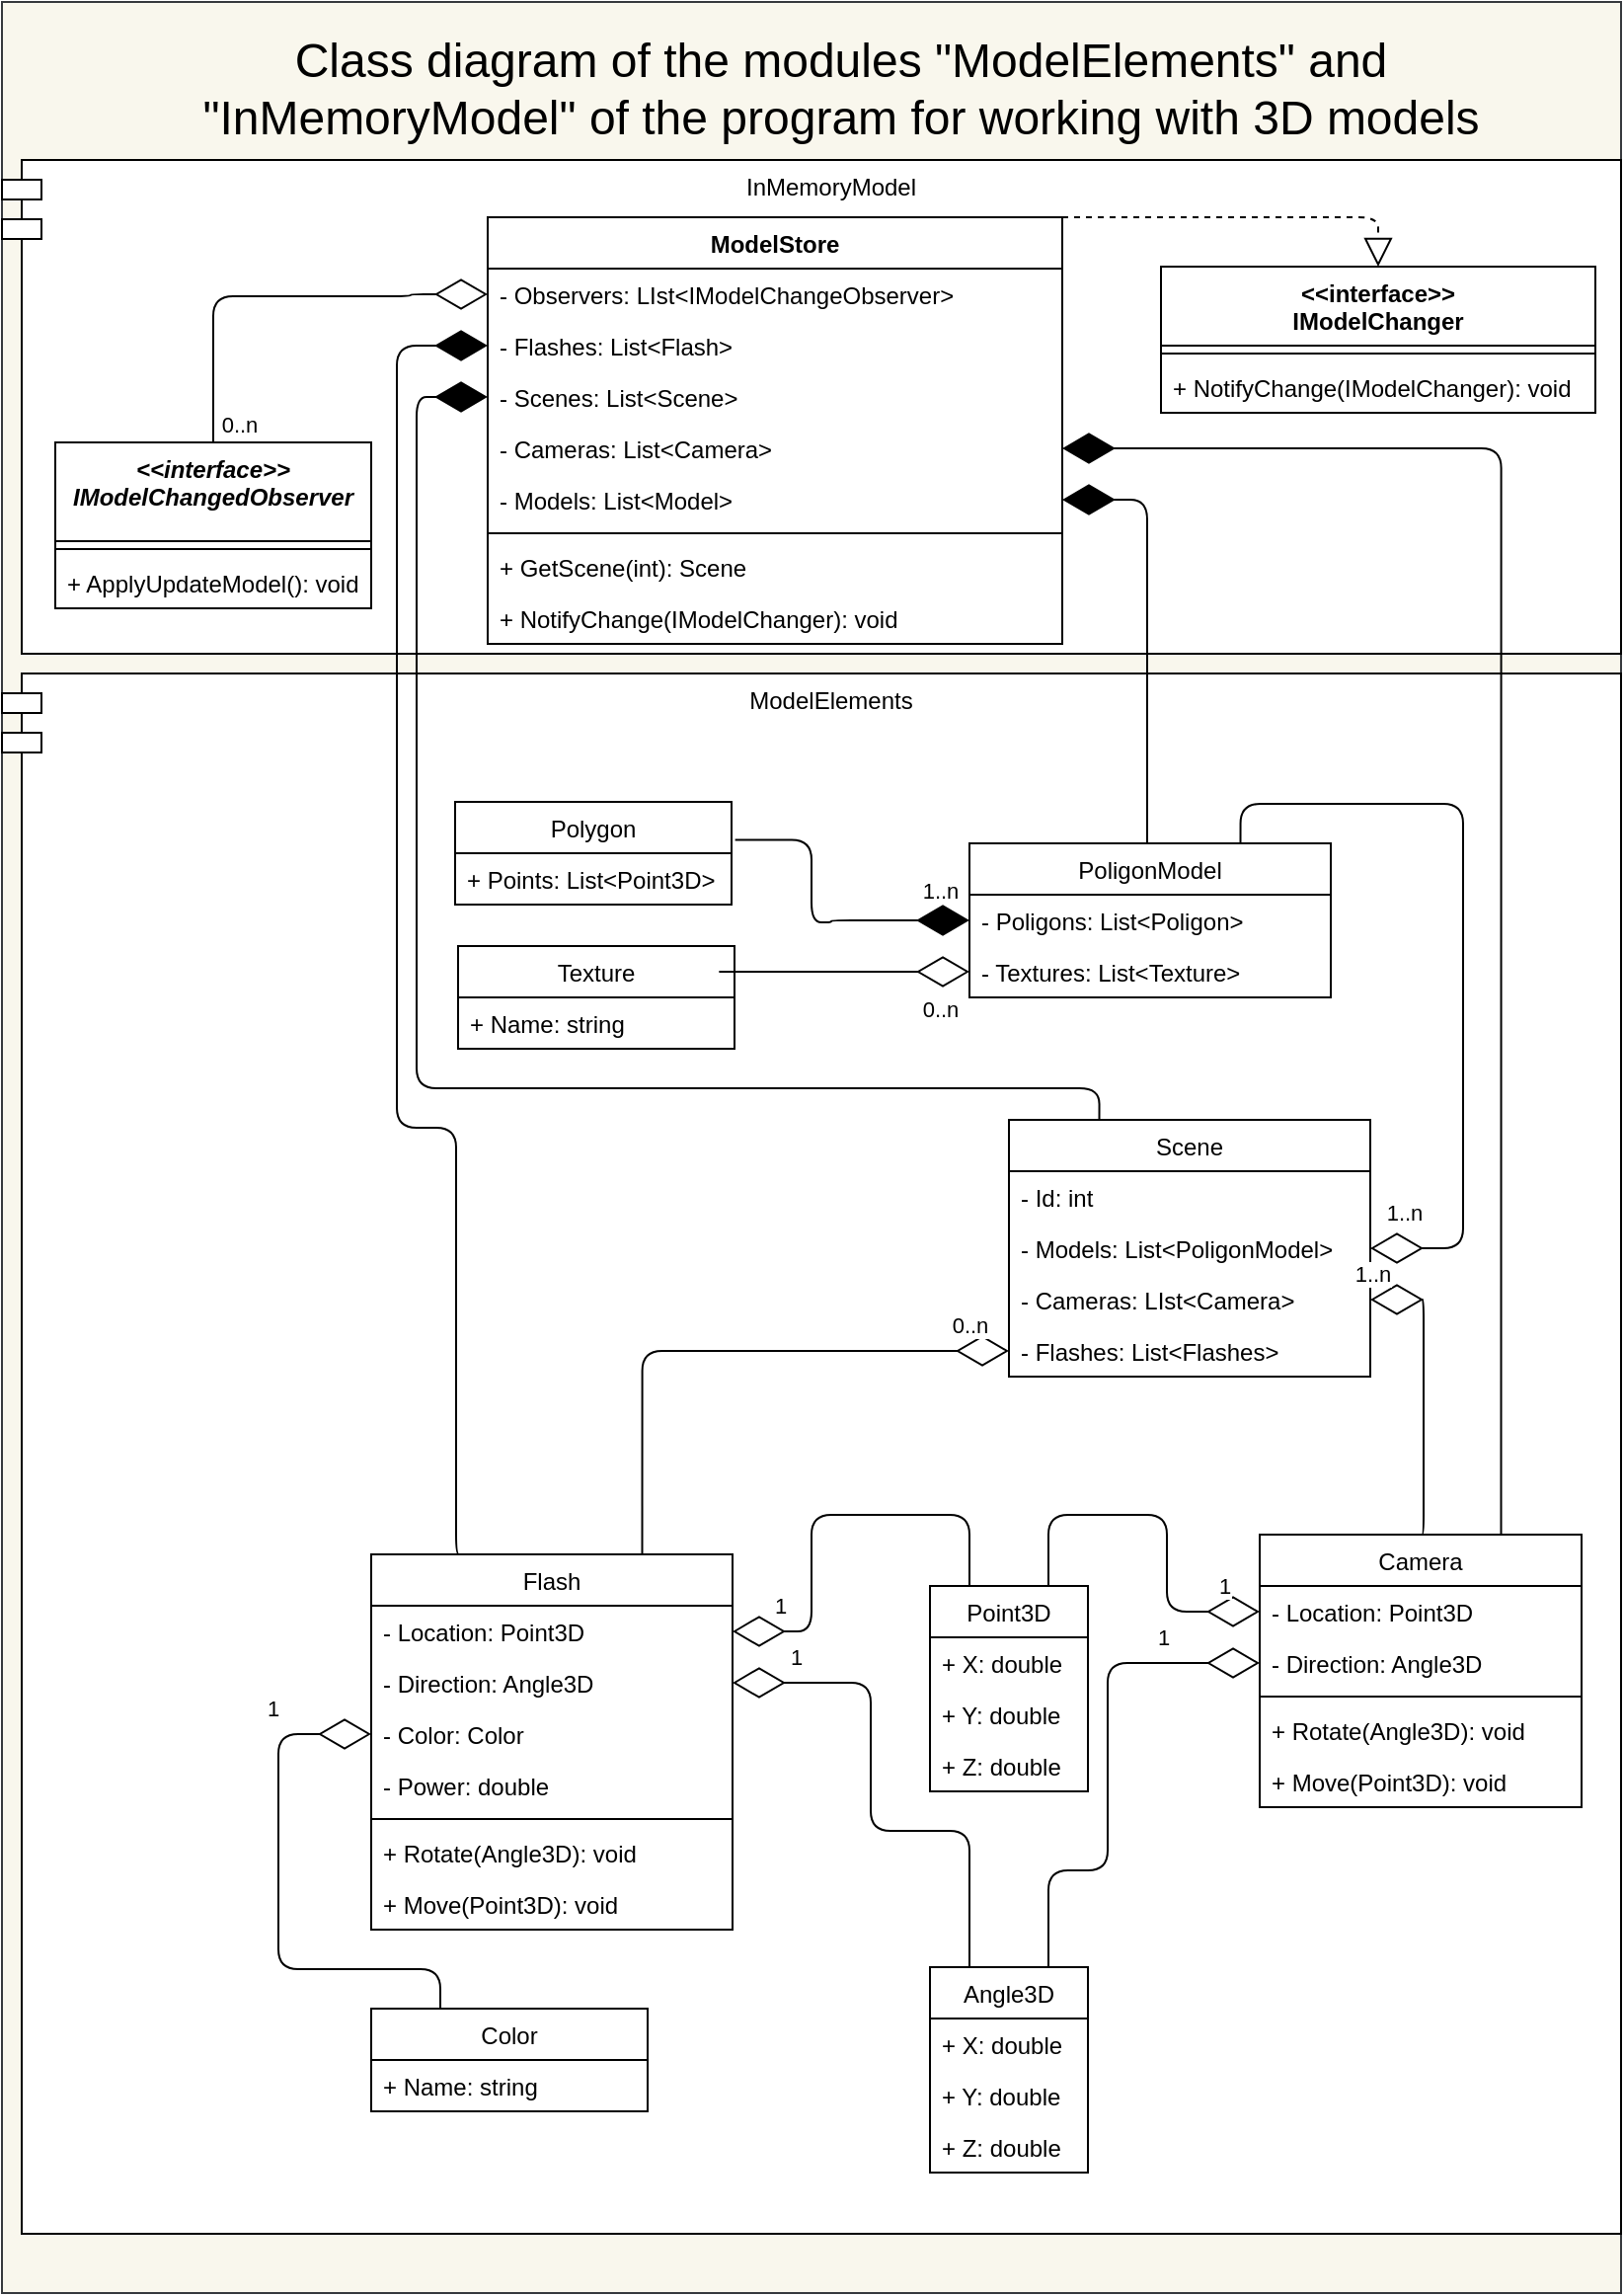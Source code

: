 <mxfile scale="1" border="5">
    <diagram id="lcJMAnluBGq6HX_E9qku" name="Page-1">
        <mxGraphModel dx="1654" dy="878" grid="1" gridSize="10" guides="1" tooltips="1" connect="1" arrows="1" fold="1" page="1" pageScale="1" pageWidth="827" pageHeight="1169" math="0" shadow="0">
            <root>
                <mxCell id="0"/>
                <mxCell id="1" parent="0"/>
                <mxCell id="158" value="" style="rounded=0;whiteSpace=wrap;html=1;fillColor=#f9f7ed;strokeColor=#36393d;" vertex="1" parent="1">
                    <mxGeometry width="820" height="1160" as="geometry"/>
                </mxCell>
                <mxCell id="50" value="&lt;h1&gt;&lt;span style=&quot;font-weight: normal;&quot; lang=&quot;en&quot; class=&quot;HwtZe&quot;&gt;Class diagram of the modules &quot;ModelElements&quot; and &quot;InMemoryModel&quot; of the program for working with 3D models&lt;/span&gt;&lt;br&gt;&lt;/h1&gt;" style="text;html=1;strokeColor=none;fillColor=none;spacing=5;spacingTop=-20;whiteSpace=wrap;overflow=hidden;rounded=0;fontStyle=0;align=center;" parent="1" vertex="1">
                    <mxGeometry x="90" y="10" width="670" height="80" as="geometry"/>
                </mxCell>
                <mxCell id="51" value="InMemoryModel" style="shape=module;align=left;spacingLeft=20;align=center;verticalAlign=top;" parent="1" vertex="1">
                    <mxGeometry y="80" width="820" height="250" as="geometry"/>
                </mxCell>
                <mxCell id="52" value="ModelElements&#10;" style="shape=module;align=left;spacingLeft=20;align=center;verticalAlign=top;" parent="1" vertex="1">
                    <mxGeometry y="340" width="820" height="790" as="geometry"/>
                </mxCell>
                <mxCell id="55" value="&lt;&lt;interface&gt;&gt;&#10;IModelChangedObserver" style="swimlane;fontStyle=3;align=center;verticalAlign=top;childLayout=stackLayout;horizontal=1;startSize=50;horizontalStack=0;resizeParent=1;resizeParentMax=0;resizeLast=0;collapsible=1;marginBottom=0;" parent="1" vertex="1">
                    <mxGeometry x="27" y="223" width="160" height="84" as="geometry"/>
                </mxCell>
                <mxCell id="57" value="" style="line;strokeWidth=1;fillColor=none;align=left;verticalAlign=middle;spacingTop=-1;spacingLeft=3;spacingRight=3;rotatable=0;labelPosition=right;points=[];portConstraint=eastwest;strokeColor=inherit;" parent="55" vertex="1">
                    <mxGeometry y="50" width="160" height="8" as="geometry"/>
                </mxCell>
                <mxCell id="58" value="+ ApplyUpdateModel(): void" style="text;strokeColor=none;fillColor=none;align=left;verticalAlign=top;spacingLeft=4;spacingRight=4;overflow=hidden;rotatable=0;points=[[0,0.5],[1,0.5]];portConstraint=eastwest;" parent="55" vertex="1">
                    <mxGeometry y="58" width="160" height="26" as="geometry"/>
                </mxCell>
                <mxCell id="59" value="ModelStore" style="swimlane;fontStyle=1;align=center;verticalAlign=top;childLayout=stackLayout;horizontal=1;startSize=26;horizontalStack=0;resizeParent=1;resizeParentMax=0;resizeLast=0;collapsible=1;marginBottom=0;" parent="1" vertex="1">
                    <mxGeometry x="246" y="109" width="291" height="216" as="geometry"/>
                </mxCell>
                <mxCell id="66" value="- Observers: LIst&lt;IModelChangeObserver&gt;" style="text;strokeColor=none;fillColor=none;align=left;verticalAlign=top;spacingLeft=4;spacingRight=4;overflow=hidden;rotatable=0;points=[[0,0.5],[1,0.5]];portConstraint=eastwest;" parent="59" vertex="1">
                    <mxGeometry y="26" width="291" height="26" as="geometry"/>
                </mxCell>
                <mxCell id="64" value="- Flashes: List&lt;Flash&gt;" style="text;strokeColor=none;fillColor=none;align=left;verticalAlign=top;spacingLeft=4;spacingRight=4;overflow=hidden;rotatable=0;points=[[0,0.5],[1,0.5]];portConstraint=eastwest;" parent="59" vertex="1">
                    <mxGeometry y="52" width="291" height="26" as="geometry"/>
                </mxCell>
                <mxCell id="63" value="- Scenes: List&lt;Scene&gt;" style="text;strokeColor=none;fillColor=none;align=left;verticalAlign=top;spacingLeft=4;spacingRight=4;overflow=hidden;rotatable=0;points=[[0,0.5],[1,0.5]];portConstraint=eastwest;" parent="59" vertex="1">
                    <mxGeometry y="78" width="291" height="26" as="geometry"/>
                </mxCell>
                <mxCell id="65" value="- Cameras: List&lt;Camera&gt;" style="text;strokeColor=none;fillColor=none;align=left;verticalAlign=top;spacingLeft=4;spacingRight=4;overflow=hidden;rotatable=0;points=[[0,0.5],[1,0.5]];portConstraint=eastwest;" parent="59" vertex="1">
                    <mxGeometry y="104" width="291" height="26" as="geometry"/>
                </mxCell>
                <mxCell id="60" value="- Models: List&lt;Model&gt;" style="text;strokeColor=none;fillColor=none;align=left;verticalAlign=top;spacingLeft=4;spacingRight=4;overflow=hidden;rotatable=0;points=[[0,0.5],[1,0.5]];portConstraint=eastwest;" parent="59" vertex="1">
                    <mxGeometry y="130" width="291" height="26" as="geometry"/>
                </mxCell>
                <mxCell id="61" value="" style="line;strokeWidth=1;fillColor=none;align=left;verticalAlign=middle;spacingTop=-1;spacingLeft=3;spacingRight=3;rotatable=0;labelPosition=right;points=[];portConstraint=eastwest;strokeColor=inherit;" parent="59" vertex="1">
                    <mxGeometry y="156" width="291" height="8" as="geometry"/>
                </mxCell>
                <mxCell id="62" value="+ GetScene(int): Scene" style="text;strokeColor=none;fillColor=none;align=left;verticalAlign=top;spacingLeft=4;spacingRight=4;overflow=hidden;rotatable=0;points=[[0,0.5],[1,0.5]];portConstraint=eastwest;" parent="59" vertex="1">
                    <mxGeometry y="164" width="291" height="26" as="geometry"/>
                </mxCell>
                <mxCell id="67" value="+ NotifyChange(IModelChanger): void" style="text;strokeColor=none;fillColor=none;align=left;verticalAlign=top;spacingLeft=4;spacingRight=4;overflow=hidden;rotatable=0;points=[[0,0.5],[1,0.5]];portConstraint=eastwest;" parent="59" vertex="1">
                    <mxGeometry y="190" width="291" height="26" as="geometry"/>
                </mxCell>
                <mxCell id="68" value="&lt;&lt;interface&gt;&gt;&#10;IModelChanger" style="swimlane;fontStyle=1;align=center;verticalAlign=top;childLayout=stackLayout;horizontal=1;startSize=40;horizontalStack=0;resizeParent=1;resizeParentMax=0;resizeLast=0;collapsible=1;marginBottom=0;" parent="1" vertex="1">
                    <mxGeometry x="587" y="134" width="220" height="74" as="geometry"/>
                </mxCell>
                <mxCell id="70" value="" style="line;strokeWidth=1;fillColor=none;align=left;verticalAlign=middle;spacingTop=-1;spacingLeft=3;spacingRight=3;rotatable=0;labelPosition=right;points=[];portConstraint=eastwest;strokeColor=inherit;" parent="68" vertex="1">
                    <mxGeometry y="40" width="220" height="8" as="geometry"/>
                </mxCell>
                <mxCell id="71" value="+ NotifyChange(IModelChanger): void" style="text;strokeColor=none;fillColor=none;align=left;verticalAlign=top;spacingLeft=4;spacingRight=4;overflow=hidden;rotatable=0;points=[[0,0.5],[1,0.5]];portConstraint=eastwest;" parent="68" vertex="1">
                    <mxGeometry y="48" width="220" height="26" as="geometry"/>
                </mxCell>
                <mxCell id="73" value="" style="endArrow=block;dashed=1;endFill=0;endSize=12;html=1;exitX=1;exitY=0;exitDx=0;exitDy=0;entryX=0.5;entryY=0;entryDx=0;entryDy=0;edgeStyle=orthogonalEdgeStyle;" parent="1" source="59" target="68" edge="1">
                    <mxGeometry width="160" relative="1" as="geometry">
                        <mxPoint x="477" y="209" as="sourcePoint"/>
                        <mxPoint x="637" y="209" as="targetPoint"/>
                        <Array as="points">
                            <mxPoint x="697" y="109"/>
                        </Array>
                    </mxGeometry>
                </mxCell>
                <mxCell id="74" value="" style="endArrow=diamondThin;endFill=0;endSize=24;html=1;entryX=0;entryY=0.5;entryDx=0;entryDy=0;exitX=0.5;exitY=0;exitDx=0;exitDy=0;edgeStyle=orthogonalEdgeStyle;" parent="1" source="55" target="66" edge="1">
                    <mxGeometry width="160" relative="1" as="geometry">
                        <mxPoint x="337" y="209" as="sourcePoint"/>
                        <mxPoint x="497" y="209" as="targetPoint"/>
                        <Array as="points">
                            <mxPoint x="107" y="149"/>
                            <mxPoint x="207" y="149"/>
                        </Array>
                    </mxGeometry>
                </mxCell>
                <mxCell id="76" value="0..n" style="edgeLabel;html=1;align=center;verticalAlign=middle;resizable=0;points=[];" parent="74" vertex="1" connectable="0">
                    <mxGeometry x="-0.875" relative="1" as="geometry">
                        <mxPoint x="13" y="4" as="offset"/>
                    </mxGeometry>
                </mxCell>
                <mxCell id="77" value="Point3D" style="swimlane;fontStyle=0;childLayout=stackLayout;horizontal=1;startSize=26;fillColor=none;horizontalStack=0;resizeParent=1;resizeParentMax=0;resizeLast=0;collapsible=1;marginBottom=0;" parent="1" vertex="1">
                    <mxGeometry x="470" y="802" width="80" height="104" as="geometry"/>
                </mxCell>
                <mxCell id="78" value="+ X: double" style="text;strokeColor=none;fillColor=none;align=left;verticalAlign=top;spacingLeft=4;spacingRight=4;overflow=hidden;rotatable=0;points=[[0,0.5],[1,0.5]];portConstraint=eastwest;" parent="77" vertex="1">
                    <mxGeometry y="26" width="80" height="26" as="geometry"/>
                </mxCell>
                <mxCell id="79" value="+ Y: double" style="text;strokeColor=none;fillColor=none;align=left;verticalAlign=top;spacingLeft=4;spacingRight=4;overflow=hidden;rotatable=0;points=[[0,0.5],[1,0.5]];portConstraint=eastwest;" parent="77" vertex="1">
                    <mxGeometry y="52" width="80" height="26" as="geometry"/>
                </mxCell>
                <mxCell id="80" value="+ Z: double" style="text;strokeColor=none;fillColor=none;align=left;verticalAlign=top;spacingLeft=4;spacingRight=4;overflow=hidden;rotatable=0;points=[[0,0.5],[1,0.5]];portConstraint=eastwest;" parent="77" vertex="1">
                    <mxGeometry y="78" width="80" height="26" as="geometry"/>
                </mxCell>
                <mxCell id="82" value="Angle3D" style="swimlane;fontStyle=0;childLayout=stackLayout;horizontal=1;startSize=26;fillColor=none;horizontalStack=0;resizeParent=1;resizeParentMax=0;resizeLast=0;collapsible=1;marginBottom=0;" parent="1" vertex="1">
                    <mxGeometry x="470" y="995" width="80" height="104" as="geometry"/>
                </mxCell>
                <mxCell id="83" value="+ X: double" style="text;strokeColor=none;fillColor=none;align=left;verticalAlign=top;spacingLeft=4;spacingRight=4;overflow=hidden;rotatable=0;points=[[0,0.5],[1,0.5]];portConstraint=eastwest;" parent="82" vertex="1">
                    <mxGeometry y="26" width="80" height="26" as="geometry"/>
                </mxCell>
                <mxCell id="84" value="+ Y: double" style="text;strokeColor=none;fillColor=none;align=left;verticalAlign=top;spacingLeft=4;spacingRight=4;overflow=hidden;rotatable=0;points=[[0,0.5],[1,0.5]];portConstraint=eastwest;" parent="82" vertex="1">
                    <mxGeometry y="52" width="80" height="26" as="geometry"/>
                </mxCell>
                <mxCell id="85" value="+ Z: double" style="text;strokeColor=none;fillColor=none;align=left;verticalAlign=top;spacingLeft=4;spacingRight=4;overflow=hidden;rotatable=0;points=[[0,0.5],[1,0.5]];portConstraint=eastwest;" parent="82" vertex="1">
                    <mxGeometry y="78" width="80" height="26" as="geometry"/>
                </mxCell>
                <mxCell id="89" value="Texture" style="swimlane;fontStyle=0;childLayout=stackLayout;horizontal=1;startSize=26;fillColor=none;horizontalStack=0;resizeParent=1;resizeParentMax=0;resizeLast=0;collapsible=1;marginBottom=0;" parent="1" vertex="1">
                    <mxGeometry x="231" y="478" width="140" height="52" as="geometry"/>
                </mxCell>
                <mxCell id="90" value="+ Name: string" style="text;strokeColor=none;fillColor=none;align=left;verticalAlign=top;spacingLeft=4;spacingRight=4;overflow=hidden;rotatable=0;points=[[0,0.5],[1,0.5]];portConstraint=eastwest;" parent="89" vertex="1">
                    <mxGeometry y="26" width="140" height="26" as="geometry"/>
                </mxCell>
                <mxCell id="93" value="Polygon" style="swimlane;fontStyle=0;childLayout=stackLayout;horizontal=1;startSize=26;fillColor=none;horizontalStack=0;resizeParent=1;resizeParentMax=0;resizeLast=0;collapsible=1;marginBottom=0;" parent="1" vertex="1">
                    <mxGeometry x="229.5" y="405" width="140" height="52" as="geometry"/>
                </mxCell>
                <mxCell id="94" value="+ Points: List&lt;Point3D&gt;" style="text;strokeColor=none;fillColor=none;align=left;verticalAlign=top;spacingLeft=4;spacingRight=4;overflow=hidden;rotatable=0;points=[[0,0.5],[1,0.5]];portConstraint=eastwest;" parent="93" vertex="1">
                    <mxGeometry y="26" width="140" height="26" as="geometry"/>
                </mxCell>
                <mxCell id="95" value="PoligonModel" style="swimlane;fontStyle=0;childLayout=stackLayout;horizontal=1;startSize=26;fillColor=none;horizontalStack=0;resizeParent=1;resizeParentMax=0;resizeLast=0;collapsible=1;marginBottom=0;" parent="1" vertex="1">
                    <mxGeometry x="490" y="426" width="183" height="78" as="geometry"/>
                </mxCell>
                <mxCell id="96" value="- Poligons: List&lt;Poligon&gt;" style="text;strokeColor=none;fillColor=none;align=left;verticalAlign=top;spacingLeft=4;spacingRight=4;overflow=hidden;rotatable=0;points=[[0,0.5],[1,0.5]];portConstraint=eastwest;" parent="95" vertex="1">
                    <mxGeometry y="26" width="183" height="26" as="geometry"/>
                </mxCell>
                <mxCell id="99" value="- Textures: List&lt;Texture&gt;" style="text;strokeColor=none;fillColor=none;align=left;verticalAlign=top;spacingLeft=4;spacingRight=4;overflow=hidden;rotatable=0;points=[[0,0.5],[1,0.5]];portConstraint=eastwest;" parent="95" vertex="1">
                    <mxGeometry y="52" width="183" height="26" as="geometry"/>
                </mxCell>
                <mxCell id="102" value="Flash" style="swimlane;fontStyle=0;childLayout=stackLayout;horizontal=1;startSize=26;fillColor=none;horizontalStack=0;resizeParent=1;resizeParentMax=0;resizeLast=0;collapsible=1;marginBottom=0;" parent="1" vertex="1">
                    <mxGeometry x="187" y="786" width="183" height="190" as="geometry"/>
                </mxCell>
                <mxCell id="103" value="- Location: Point3D" style="text;strokeColor=none;fillColor=none;align=left;verticalAlign=top;spacingLeft=4;spacingRight=4;overflow=hidden;rotatable=0;points=[[0,0.5],[1,0.5]];portConstraint=eastwest;" parent="102" vertex="1">
                    <mxGeometry y="26" width="183" height="26" as="geometry"/>
                </mxCell>
                <mxCell id="107" value="- Direction: Angle3D" style="text;strokeColor=none;fillColor=none;align=left;verticalAlign=top;spacingLeft=4;spacingRight=4;overflow=hidden;rotatable=0;points=[[0,0.5],[1,0.5]];portConstraint=eastwest;" parent="102" vertex="1">
                    <mxGeometry y="52" width="183" height="26" as="geometry"/>
                </mxCell>
                <mxCell id="108" value="- Color: Color" style="text;strokeColor=none;fillColor=none;align=left;verticalAlign=top;spacingLeft=4;spacingRight=4;overflow=hidden;rotatable=0;points=[[0,0.5],[1,0.5]];portConstraint=eastwest;" parent="102" vertex="1">
                    <mxGeometry y="78" width="183" height="26" as="geometry"/>
                </mxCell>
                <mxCell id="104" value="- Power: double" style="text;strokeColor=none;fillColor=none;align=left;verticalAlign=top;spacingLeft=4;spacingRight=4;overflow=hidden;rotatable=0;points=[[0,0.5],[1,0.5]];portConstraint=eastwest;" parent="102" vertex="1">
                    <mxGeometry y="104" width="183" height="26" as="geometry"/>
                </mxCell>
                <mxCell id="105" value="" style="line;strokeWidth=1;fillColor=none;align=left;verticalAlign=middle;spacingTop=-1;spacingLeft=3;spacingRight=3;rotatable=0;labelPosition=right;points=[];portConstraint=eastwest;strokeColor=inherit;" parent="102" vertex="1">
                    <mxGeometry y="130" width="183" height="8" as="geometry"/>
                </mxCell>
                <mxCell id="106" value="+ Rotate(Angle3D): void" style="text;strokeColor=none;fillColor=none;align=left;verticalAlign=top;spacingLeft=4;spacingRight=4;overflow=hidden;rotatable=0;points=[[0,0.5],[1,0.5]];portConstraint=eastwest;" parent="102" vertex="1">
                    <mxGeometry y="138" width="183" height="26" as="geometry"/>
                </mxCell>
                <mxCell id="111" value="+ Move(Point3D): void" style="text;strokeColor=none;fillColor=none;align=left;verticalAlign=top;spacingLeft=4;spacingRight=4;overflow=hidden;rotatable=0;points=[[0,0.5],[1,0.5]];portConstraint=eastwest;" parent="102" vertex="1">
                    <mxGeometry y="164" width="183" height="26" as="geometry"/>
                </mxCell>
                <mxCell id="109" value="Color" style="swimlane;fontStyle=0;childLayout=stackLayout;horizontal=1;startSize=26;fillColor=none;horizontalStack=0;resizeParent=1;resizeParentMax=0;resizeLast=0;collapsible=1;marginBottom=0;" parent="1" vertex="1">
                    <mxGeometry x="187" y="1016" width="140" height="52" as="geometry"/>
                </mxCell>
                <mxCell id="110" value="+ Name: string" style="text;strokeColor=none;fillColor=none;align=left;verticalAlign=top;spacingLeft=4;spacingRight=4;overflow=hidden;rotatable=0;points=[[0,0.5],[1,0.5]];portConstraint=eastwest;" parent="109" vertex="1">
                    <mxGeometry y="26" width="140" height="26" as="geometry"/>
                </mxCell>
                <mxCell id="112" value="Camera" style="swimlane;fontStyle=0;childLayout=stackLayout;horizontal=1;startSize=26;fillColor=none;horizontalStack=0;resizeParent=1;resizeParentMax=0;resizeLast=0;collapsible=1;marginBottom=0;" parent="1" vertex="1">
                    <mxGeometry x="637" y="776" width="163" height="138" as="geometry"/>
                </mxCell>
                <mxCell id="113" value="- Location: Point3D" style="text;strokeColor=none;fillColor=none;align=left;verticalAlign=top;spacingLeft=4;spacingRight=4;overflow=hidden;rotatable=0;points=[[0,0.5],[1,0.5]];portConstraint=eastwest;" parent="112" vertex="1">
                    <mxGeometry y="26" width="163" height="26" as="geometry"/>
                </mxCell>
                <mxCell id="114" value="- Direction: Angle3D" style="text;strokeColor=none;fillColor=none;align=left;verticalAlign=top;spacingLeft=4;spacingRight=4;overflow=hidden;rotatable=0;points=[[0,0.5],[1,0.5]];portConstraint=eastwest;" parent="112" vertex="1">
                    <mxGeometry y="52" width="163" height="26" as="geometry"/>
                </mxCell>
                <mxCell id="117" value="" style="line;strokeWidth=1;fillColor=none;align=left;verticalAlign=middle;spacingTop=-1;spacingLeft=3;spacingRight=3;rotatable=0;labelPosition=right;points=[];portConstraint=eastwest;strokeColor=inherit;" parent="112" vertex="1">
                    <mxGeometry y="78" width="163" height="8" as="geometry"/>
                </mxCell>
                <mxCell id="118" value="+ Rotate(Angle3D): void" style="text;strokeColor=none;fillColor=none;align=left;verticalAlign=top;spacingLeft=4;spacingRight=4;overflow=hidden;rotatable=0;points=[[0,0.5],[1,0.5]];portConstraint=eastwest;" parent="112" vertex="1">
                    <mxGeometry y="86" width="163" height="26" as="geometry"/>
                </mxCell>
                <mxCell id="119" value="+ Move(Point3D): void" style="text;strokeColor=none;fillColor=none;align=left;verticalAlign=top;spacingLeft=4;spacingRight=4;overflow=hidden;rotatable=0;points=[[0,0.5],[1,0.5]];portConstraint=eastwest;" parent="112" vertex="1">
                    <mxGeometry y="112" width="163" height="26" as="geometry"/>
                </mxCell>
                <mxCell id="120" value="" style="endArrow=diamondThin;endFill=0;endSize=24;html=1;exitX=1;exitY=0.25;exitDx=0;exitDy=0;edgeStyle=orthogonalEdgeStyle;entryX=0;entryY=0.5;entryDx=0;entryDy=0;" parent="1" source="89" target="99" edge="1">
                    <mxGeometry width="160" relative="1" as="geometry">
                        <mxPoint x="-80" y="566" as="sourcePoint"/>
                        <mxPoint x="80" y="566" as="targetPoint"/>
                        <Array as="points">
                            <mxPoint x="360" y="491"/>
                            <mxPoint x="360" y="491"/>
                        </Array>
                    </mxGeometry>
                </mxCell>
                <mxCell id="123" value="0..n" style="edgeLabel;html=1;align=center;verticalAlign=middle;resizable=0;points=[];" parent="120" vertex="1" connectable="0">
                    <mxGeometry x="0.692" relative="1" as="geometry">
                        <mxPoint x="6" y="19" as="offset"/>
                    </mxGeometry>
                </mxCell>
                <mxCell id="124" value="1..n" style="edgeLabel;html=1;align=center;verticalAlign=middle;resizable=0;points=[];" parent="120" vertex="1" connectable="0">
                    <mxGeometry x="0.692" relative="1" as="geometry">
                        <mxPoint x="6" y="-41" as="offset"/>
                    </mxGeometry>
                </mxCell>
                <mxCell id="122" value="" style="endArrow=diamondThin;endFill=1;endSize=24;html=1;entryX=0;entryY=0.5;entryDx=0;entryDy=0;exitX=1.013;exitY=0.369;exitDx=0;exitDy=0;edgeStyle=orthogonalEdgeStyle;exitPerimeter=0;" parent="1" source="93" target="96" edge="1">
                    <mxGeometry width="160" relative="1" as="geometry">
                        <mxPoint x="-90" y="646" as="sourcePoint"/>
                        <mxPoint x="70" y="646" as="targetPoint"/>
                        <Array as="points">
                            <mxPoint x="410" y="424"/>
                            <mxPoint x="410" y="466"/>
                            <mxPoint x="420" y="466"/>
                        </Array>
                    </mxGeometry>
                </mxCell>
                <mxCell id="125" value="Scene" style="swimlane;fontStyle=0;childLayout=stackLayout;horizontal=1;startSize=26;fillColor=none;horizontalStack=0;resizeParent=1;resizeParentMax=0;resizeLast=0;collapsible=1;marginBottom=0;" parent="1" vertex="1">
                    <mxGeometry x="510" y="566" width="183" height="130" as="geometry"/>
                </mxCell>
                <mxCell id="126" value="- Id: int" style="text;strokeColor=none;fillColor=none;align=left;verticalAlign=top;spacingLeft=4;spacingRight=4;overflow=hidden;rotatable=0;points=[[0,0.5],[1,0.5]];portConstraint=eastwest;" parent="125" vertex="1">
                    <mxGeometry y="26" width="183" height="26" as="geometry"/>
                </mxCell>
                <mxCell id="127" value="- Models: List&lt;PoligonModel&gt;" style="text;strokeColor=none;fillColor=none;align=left;verticalAlign=top;spacingLeft=4;spacingRight=4;overflow=hidden;rotatable=0;points=[[0,0.5],[1,0.5]];portConstraint=eastwest;" parent="125" vertex="1">
                    <mxGeometry y="52" width="183" height="26" as="geometry"/>
                </mxCell>
                <mxCell id="129" value="- Cameras: LIst&lt;Camera&gt;" style="text;strokeColor=none;fillColor=none;align=left;verticalAlign=top;spacingLeft=4;spacingRight=4;overflow=hidden;rotatable=0;points=[[0,0.5],[1,0.5]];portConstraint=eastwest;" parent="125" vertex="1">
                    <mxGeometry y="78" width="183" height="26" as="geometry"/>
                </mxCell>
                <mxCell id="128" value="- Flashes: List&lt;Flashes&gt;" style="text;strokeColor=none;fillColor=none;align=left;verticalAlign=top;spacingLeft=4;spacingRight=4;overflow=hidden;rotatable=0;points=[[0,0.5],[1,0.5]];portConstraint=eastwest;" parent="125" vertex="1">
                    <mxGeometry y="104" width="183" height="26" as="geometry"/>
                </mxCell>
                <mxCell id="133" value="" style="endArrow=diamondThin;endFill=0;endSize=24;html=1;exitX=0.75;exitY=0;exitDx=0;exitDy=0;edgeStyle=orthogonalEdgeStyle;entryX=1;entryY=0.5;entryDx=0;entryDy=0;" parent="1" source="95" target="127" edge="1">
                    <mxGeometry width="160" relative="1" as="geometry">
                        <mxPoint x="505.97" y="752" as="sourcePoint"/>
                        <mxPoint x="462.97" y="670" as="targetPoint"/>
                        <Array as="points">
                            <mxPoint x="627" y="406"/>
                            <mxPoint x="740" y="406"/>
                            <mxPoint x="740" y="631"/>
                        </Array>
                    </mxGeometry>
                </mxCell>
                <mxCell id="135" value="1..n" style="edgeLabel;html=1;align=center;verticalAlign=middle;resizable=0;points=[];" parent="133" vertex="1" connectable="0">
                    <mxGeometry x="0.692" relative="1" as="geometry">
                        <mxPoint x="-30" y="-3" as="offset"/>
                    </mxGeometry>
                </mxCell>
                <mxCell id="136" value="" style="endArrow=diamondThin;endFill=0;endSize=24;html=1;exitX=0.75;exitY=0;exitDx=0;exitDy=0;edgeStyle=orthogonalEdgeStyle;entryX=0;entryY=0.5;entryDx=0;entryDy=0;" parent="1" source="102" target="128" edge="1">
                    <mxGeometry width="160" relative="1" as="geometry">
                        <mxPoint x="180" y="264.49" as="sourcePoint"/>
                        <mxPoint x="489.75" y="655.49" as="targetPoint"/>
                        <Array as="points">
                            <mxPoint x="324" y="683"/>
                        </Array>
                    </mxGeometry>
                </mxCell>
                <mxCell id="137" value="0..n" style="edgeLabel;html=1;align=center;verticalAlign=middle;resizable=0;points=[];" parent="136" vertex="1" connectable="0">
                    <mxGeometry x="0.692" relative="1" as="geometry">
                        <mxPoint x="24" y="-13" as="offset"/>
                    </mxGeometry>
                </mxCell>
                <mxCell id="138" value="" style="endArrow=diamondThin;endFill=0;endSize=24;html=1;exitX=0.5;exitY=0;exitDx=0;exitDy=0;edgeStyle=orthogonalEdgeStyle;entryX=1;entryY=0.5;entryDx=0;entryDy=0;" parent="1" source="112" target="129" edge="1">
                    <mxGeometry width="160" relative="1" as="geometry">
                        <mxPoint x="352.75" y="276" as="sourcePoint"/>
                        <mxPoint x="519.085" y="672.85" as="targetPoint"/>
                        <Array as="points">
                            <mxPoint x="720" y="776"/>
                            <mxPoint x="720" y="657"/>
                        </Array>
                    </mxGeometry>
                </mxCell>
                <mxCell id="139" value="1..n" style="edgeLabel;html=1;align=center;verticalAlign=middle;resizable=0;points=[];" parent="138" vertex="1" connectable="0">
                    <mxGeometry x="0.692" relative="1" as="geometry">
                        <mxPoint x="-22" y="-13" as="offset"/>
                    </mxGeometry>
                </mxCell>
                <mxCell id="140" value="" style="endArrow=diamondThin;endFill=0;endSize=24;html=1;exitX=0.75;exitY=0;exitDx=0;exitDy=0;edgeStyle=orthogonalEdgeStyle;entryX=0;entryY=0.5;entryDx=0;entryDy=0;" parent="1" source="82" target="114" edge="1">
                    <mxGeometry width="160" relative="1" as="geometry">
                        <mxPoint x="673.224" y="-25.794" as="sourcePoint"/>
                        <mxPoint x="583.72" y="341" as="targetPoint"/>
                        <Array as="points">
                            <mxPoint x="530" y="946"/>
                            <mxPoint x="560" y="946"/>
                            <mxPoint x="560" y="841"/>
                        </Array>
                    </mxGeometry>
                </mxCell>
                <mxCell id="141" value="1" style="edgeLabel;html=1;align=center;verticalAlign=middle;resizable=0;points=[];" parent="140" vertex="1" connectable="0">
                    <mxGeometry x="0.692" relative="1" as="geometry">
                        <mxPoint x="-9" y="-13" as="offset"/>
                    </mxGeometry>
                </mxCell>
                <mxCell id="142" value="" style="endArrow=diamondThin;endFill=0;endSize=24;html=1;exitX=0.25;exitY=0;exitDx=0;exitDy=0;edgeStyle=orthogonalEdgeStyle;entryX=1;entryY=0.5;entryDx=0;entryDy=0;" parent="1" source="82" target="107" edge="1">
                    <mxGeometry width="160" relative="1" as="geometry">
                        <mxPoint x="577" y="444" as="sourcePoint"/>
                        <mxPoint x="630" y="341" as="targetPoint"/>
                        <Array as="points">
                            <mxPoint x="490" y="926"/>
                            <mxPoint x="440" y="926"/>
                            <mxPoint x="440" y="851"/>
                        </Array>
                    </mxGeometry>
                </mxCell>
                <mxCell id="143" value="1" style="edgeLabel;html=1;align=center;verticalAlign=middle;resizable=0;points=[];" parent="142" vertex="1" connectable="0">
                    <mxGeometry x="0.692" relative="1" as="geometry">
                        <mxPoint x="-9" y="-13" as="offset"/>
                    </mxGeometry>
                </mxCell>
                <mxCell id="144" value="" style="endArrow=diamondThin;endFill=0;endSize=24;html=1;exitX=0.75;exitY=0;exitDx=0;exitDy=0;edgeStyle=orthogonalEdgeStyle;entryX=0;entryY=0.5;entryDx=0;entryDy=0;" parent="1" source="77" target="113" edge="1">
                    <mxGeometry width="160" relative="1" as="geometry">
                        <mxPoint x="577" y="392" as="sourcePoint"/>
                        <mxPoint x="630" y="341" as="targetPoint"/>
                        <Array as="points">
                            <mxPoint x="530" y="766"/>
                            <mxPoint x="590" y="766"/>
                            <mxPoint x="590" y="815"/>
                        </Array>
                    </mxGeometry>
                </mxCell>
                <mxCell id="145" value="1" style="edgeLabel;html=1;align=center;verticalAlign=middle;resizable=0;points=[];" parent="144" vertex="1" connectable="0">
                    <mxGeometry x="0.692" relative="1" as="geometry">
                        <mxPoint x="11" y="-13" as="offset"/>
                    </mxGeometry>
                </mxCell>
                <mxCell id="148" value="" style="endArrow=diamondThin;endFill=0;endSize=24;html=1;exitX=0.25;exitY=0;exitDx=0;exitDy=0;edgeStyle=orthogonalEdgeStyle;entryX=1;entryY=0.5;entryDx=0;entryDy=0;" parent="1" source="77" target="103" edge="1">
                    <mxGeometry width="160" relative="1" as="geometry">
                        <mxPoint x="530" y="392" as="sourcePoint"/>
                        <mxPoint x="468.5" y="341" as="targetPoint"/>
                        <Array as="points">
                            <mxPoint x="490" y="766"/>
                            <mxPoint x="410" y="766"/>
                            <mxPoint x="410" y="825"/>
                        </Array>
                    </mxGeometry>
                </mxCell>
                <mxCell id="149" value="1" style="edgeLabel;html=1;align=center;verticalAlign=middle;resizable=0;points=[];" parent="148" vertex="1" connectable="0">
                    <mxGeometry x="0.692" relative="1" as="geometry">
                        <mxPoint x="-9" y="-13" as="offset"/>
                    </mxGeometry>
                </mxCell>
                <mxCell id="150" value="" style="endArrow=diamondThin;endFill=0;endSize=24;html=1;exitX=0.25;exitY=0;exitDx=0;exitDy=0;edgeStyle=orthogonalEdgeStyle;entryX=0;entryY=0.5;entryDx=0;entryDy=0;" parent="1" source="109" target="108" edge="1">
                    <mxGeometry width="160" relative="1" as="geometry">
                        <mxPoint x="140" y="995" as="sourcePoint"/>
                        <mxPoint x="20" y="851" as="targetPoint"/>
                        <Array as="points">
                            <mxPoint x="222" y="996"/>
                            <mxPoint x="140" y="996"/>
                            <mxPoint x="140" y="877"/>
                        </Array>
                    </mxGeometry>
                </mxCell>
                <mxCell id="151" value="1" style="edgeLabel;html=1;align=center;verticalAlign=middle;resizable=0;points=[];" parent="150" vertex="1" connectable="0">
                    <mxGeometry x="0.692" relative="1" as="geometry">
                        <mxPoint x="-9" y="-13" as="offset"/>
                    </mxGeometry>
                </mxCell>
                <mxCell id="154" value="" style="endArrow=diamondThin;endFill=1;endSize=24;html=1;entryX=1;entryY=0.5;entryDx=0;entryDy=0;edgeStyle=orthogonalEdgeStyle;" parent="1" source="95" target="60" edge="1">
                    <mxGeometry width="160" relative="1" as="geometry">
                        <mxPoint x="110.0" y="399.998" as="sourcePoint"/>
                        <mxPoint x="278.18" y="439.81" as="targetPoint"/>
                        <Array as="points">
                            <mxPoint x="580" y="252"/>
                        </Array>
                    </mxGeometry>
                </mxCell>
                <mxCell id="155" value="" style="endArrow=diamondThin;endFill=1;endSize=24;html=1;entryX=1;entryY=0.5;entryDx=0;entryDy=0;edgeStyle=orthogonalEdgeStyle;exitX=0.75;exitY=0;exitDx=0;exitDy=0;" parent="1" source="112" target="65" edge="1">
                    <mxGeometry width="160" relative="1" as="geometry">
                        <mxPoint x="759.999" y="652" as="sourcePoint"/>
                        <mxPoint x="716.94" y="295" as="targetPoint"/>
                        <Array as="points">
                            <mxPoint x="759" y="226"/>
                        </Array>
                    </mxGeometry>
                </mxCell>
                <mxCell id="156" value="" style="endArrow=diamondThin;endFill=1;endSize=24;html=1;entryX=0;entryY=0.5;entryDx=0;entryDy=0;edgeStyle=orthogonalEdgeStyle;exitX=0.25;exitY=0;exitDx=0;exitDy=0;" parent="1" source="125" target="63" edge="1">
                    <mxGeometry width="160" relative="1" as="geometry">
                        <mxPoint x="117.25" y="959.94" as="sourcePoint"/>
                        <mxPoint x="-120" y="226.94" as="targetPoint"/>
                        <Array as="points">
                            <mxPoint x="556" y="550"/>
                            <mxPoint x="210" y="550"/>
                            <mxPoint x="210" y="200"/>
                        </Array>
                    </mxGeometry>
                </mxCell>
                <mxCell id="157" value="" style="endArrow=diamondThin;endFill=1;endSize=24;html=1;entryX=0;entryY=0.5;entryDx=0;entryDy=0;edgeStyle=orthogonalEdgeStyle;exitX=0.25;exitY=0;exitDx=0;exitDy=0;" parent="1" source="102" target="64" edge="1">
                    <mxGeometry width="160" relative="1" as="geometry">
                        <mxPoint x="230" y="960" as="sourcePoint"/>
                        <mxPoint x="-94.06" y="298" as="targetPoint"/>
                        <Array as="points">
                            <mxPoint x="230" y="786"/>
                            <mxPoint x="230" y="570"/>
                            <mxPoint x="200" y="570"/>
                            <mxPoint x="200" y="174"/>
                        </Array>
                    </mxGeometry>
                </mxCell>
            </root>
        </mxGraphModel>
    </diagram>
</mxfile>